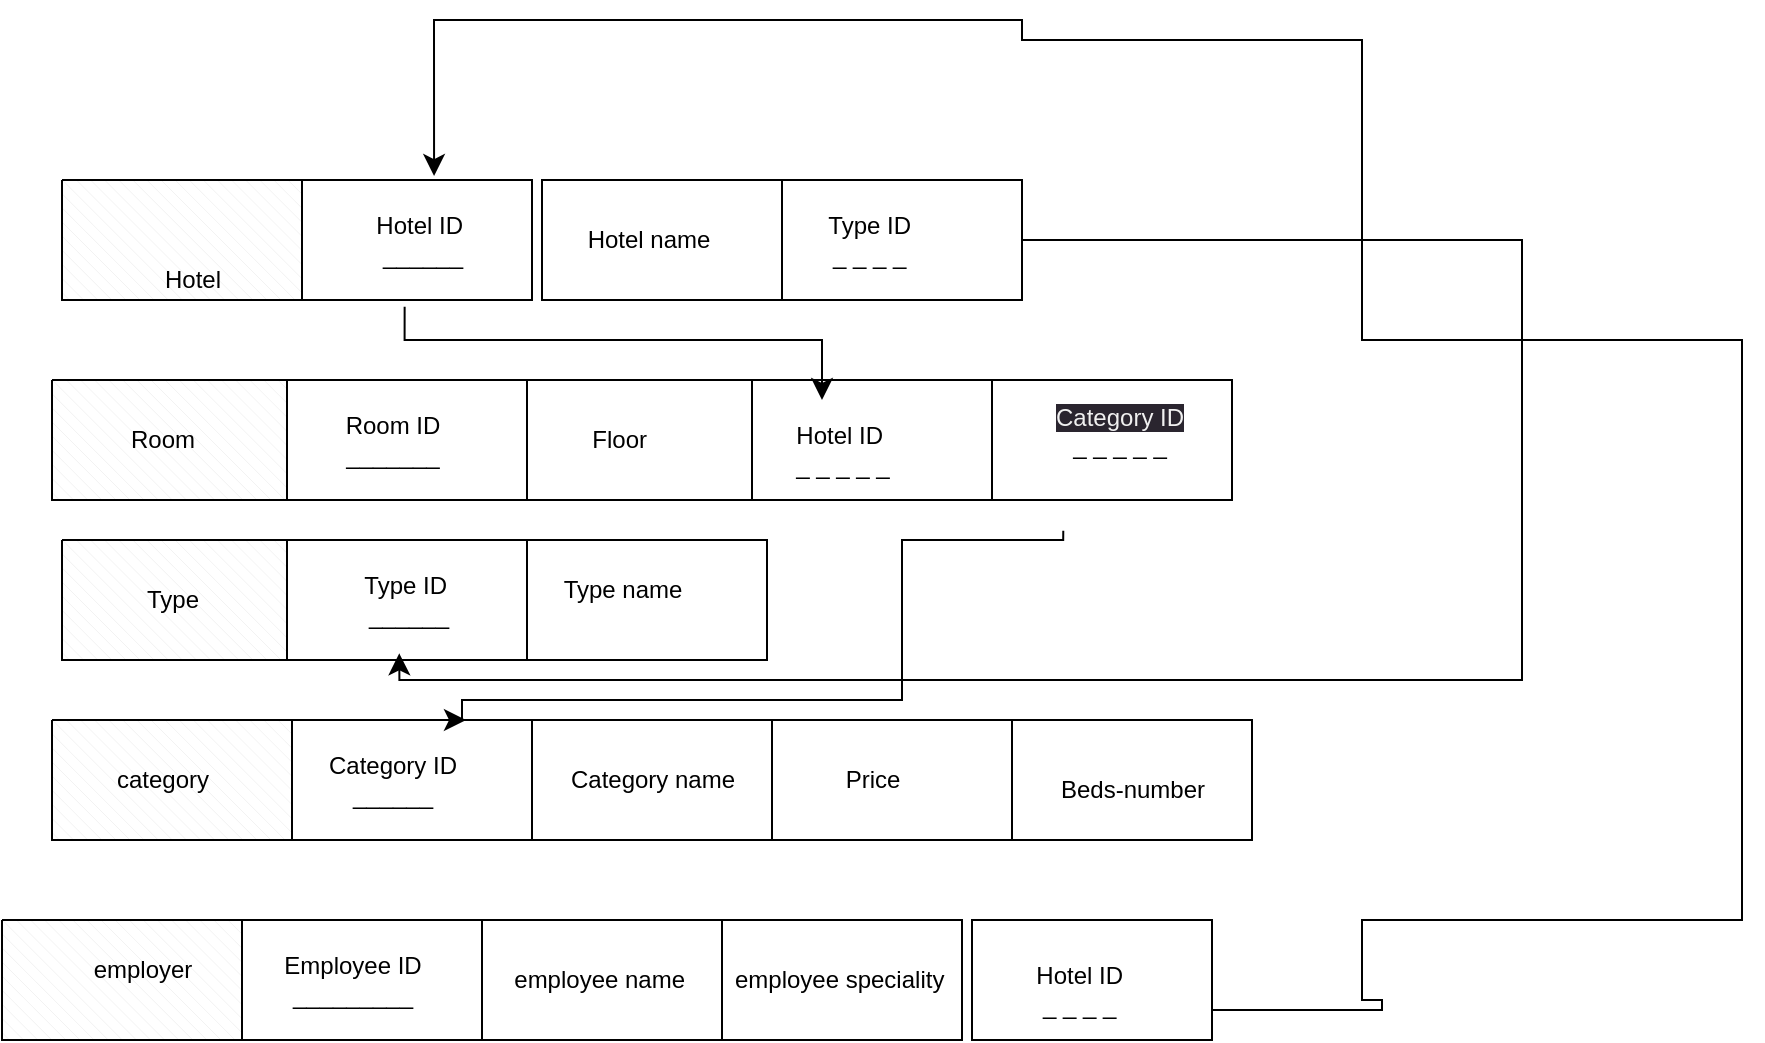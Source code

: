 <mxfile>
    <diagram id="Vxm0iWTjOjLqU62QZwYs" name="Page-1">
        <mxGraphModel dx="1998" dy="1938" grid="1" gridSize="10" guides="1" tooltips="1" connect="1" arrows="1" fold="1" page="1" pageScale="1" pageWidth="850" pageHeight="1100" math="0" shadow="0">
            <root>
                <mxCell id="0"/>
                <mxCell id="1" parent="0"/>
                <mxCell id="2" value="" style="verticalLabelPosition=bottom;verticalAlign=top;html=1;shape=mxgraph.basic.rect;fillColor2=none;strokeWidth=1;size=20;indent=5;" parent="1" vertex="1">
                    <mxGeometry x="75" y="10" width="120" height="60" as="geometry"/>
                </mxCell>
                <mxCell id="3" value="" style="verticalLabelPosition=bottom;verticalAlign=top;html=1;shape=mxgraph.basic.rect;fillColor2=none;strokeWidth=1;size=20;indent=0;" parent="1" vertex="1">
                    <mxGeometry x="200" y="10" width="120" height="60" as="geometry"/>
                </mxCell>
                <mxCell id="4" value="" style="verticalLabelPosition=bottom;verticalAlign=top;html=1;shape=mxgraph.basic.rect;fillColor2=none;strokeWidth=1;size=20;indent=5;" parent="1" vertex="1">
                    <mxGeometry x="290" y="380" width="120" height="60" as="geometry"/>
                </mxCell>
                <mxCell id="6" value="" style="verticalLabelPosition=bottom;verticalAlign=top;html=1;shape=mxgraph.basic.rect;fillColor2=none;strokeWidth=1;size=20;indent=5;" parent="1" vertex="1">
                    <mxGeometry x="315" y="280" width="120" height="60" as="geometry"/>
                </mxCell>
                <mxCell id="8" value="" style="verticalLabelPosition=bottom;verticalAlign=top;html=1;shape=mxgraph.basic.patternFillRect;fillStyle=diagRev;step=5;fillStrokeWidth=0.2;fillStrokeColor=#dddddd;" parent="1" vertex="1">
                    <mxGeometry x="-40" y="10" width="120" height="60" as="geometry"/>
                </mxCell>
                <mxCell id="9" value="Hotel" style="text;html=1;align=center;verticalAlign=middle;resizable=0;points=[];autosize=1;strokeColor=none;fillColor=none;" parent="1" vertex="1">
                    <mxGeometry y="45" width="50" height="30" as="geometry"/>
                </mxCell>
                <mxCell id="11" value="" style="verticalLabelPosition=bottom;verticalAlign=top;html=1;shape=mxgraph.basic.rect;fillColor2=none;strokeWidth=1;size=20;indent=0;" parent="1" vertex="1">
                    <mxGeometry x="75" y="280" width="120" height="60" as="geometry"/>
                </mxCell>
                <mxCell id="12" value="" style="verticalLabelPosition=bottom;verticalAlign=top;html=1;shape=mxgraph.basic.rect;fillColor2=none;strokeWidth=1;size=20;indent=5;" parent="1" vertex="1">
                    <mxGeometry x="195" y="280" width="120" height="60" as="geometry"/>
                </mxCell>
                <mxCell id="19" value="" style="verticalLabelPosition=bottom;verticalAlign=top;html=1;shape=mxgraph.basic.patternFillRect;fillStyle=diagRev;step=5;fillStrokeWidth=0.2;fillStrokeColor=#dddddd;" parent="1" vertex="1">
                    <mxGeometry x="-45" y="280" width="120" height="60" as="geometry"/>
                </mxCell>
                <mxCell id="22" value="category" style="text;html=1;align=center;verticalAlign=middle;resizable=0;points=[];autosize=1;strokeColor=none;fillColor=none;" parent="1" vertex="1">
                    <mxGeometry x="-25" y="295" width="70" height="30" as="geometry"/>
                </mxCell>
                <mxCell id="25" value="" style="verticalLabelPosition=bottom;verticalAlign=top;html=1;shape=mxgraph.basic.patternFillRect;fillStyle=diagRev;step=5;fillStrokeWidth=0.2;fillStrokeColor=#dddddd;" parent="1" vertex="1">
                    <mxGeometry x="-70" y="380" width="120" height="60" as="geometry"/>
                </mxCell>
                <mxCell id="32" value="" style="verticalLabelPosition=bottom;verticalAlign=top;html=1;shape=mxgraph.basic.rect;fillColor2=none;strokeWidth=1;size=20;indent=5;" parent="1" vertex="1">
                    <mxGeometry x="50" y="380" width="120" height="60" as="geometry"/>
                </mxCell>
                <mxCell id="33" value="" style="verticalLabelPosition=bottom;verticalAlign=top;html=1;shape=mxgraph.basic.rect;fillColor2=none;strokeWidth=1;size=20;indent=0;" parent="1" vertex="1">
                    <mxGeometry x="170" y="380" width="120" height="60" as="geometry"/>
                </mxCell>
                <mxCell id="34" value="employer" style="text;html=1;align=center;verticalAlign=middle;resizable=0;points=[];autosize=1;strokeColor=none;fillColor=none;" parent="1" vertex="1">
                    <mxGeometry x="-35" y="390" width="70" height="30" as="geometry"/>
                </mxCell>
                <mxCell id="35" value="" style="verticalLabelPosition=bottom;verticalAlign=top;html=1;shape=mxgraph.basic.patternFillRect;fillStyle=diagRev;step=5;fillStrokeWidth=0.2;fillStrokeColor=#dddddd;" parent="1" vertex="1">
                    <mxGeometry x="-40" y="190" width="120" height="60" as="geometry"/>
                </mxCell>
                <mxCell id="36" value="" style="verticalLabelPosition=bottom;verticalAlign=top;html=1;shape=mxgraph.basic.rect;fillColor2=none;strokeWidth=1;size=20;indent=5;" parent="1" vertex="1">
                    <mxGeometry x="72.5" y="190" width="120" height="60" as="geometry"/>
                </mxCell>
                <mxCell id="37" value="" style="verticalLabelPosition=bottom;verticalAlign=top;html=1;shape=mxgraph.basic.rect;fillColor2=none;strokeWidth=1;size=20;indent=0;" parent="1" vertex="1">
                    <mxGeometry x="192.5" y="190" width="120" height="60" as="geometry"/>
                </mxCell>
                <mxCell id="38" value="" style="verticalLabelPosition=bottom;verticalAlign=top;html=1;shape=mxgraph.basic.patternFillRect;fillStyle=diagRev;step=5;fillStrokeWidth=0.2;fillStrokeColor=#dddddd;" parent="1" vertex="1">
                    <mxGeometry x="-45" y="110" width="120" height="60" as="geometry"/>
                </mxCell>
                <mxCell id="39" value="" style="verticalLabelPosition=bottom;verticalAlign=top;html=1;shape=mxgraph.basic.rect;fillColor2=none;strokeWidth=1;size=20;indent=5;" parent="1" vertex="1">
                    <mxGeometry x="72.5" y="110" width="120" height="60" as="geometry"/>
                </mxCell>
                <mxCell id="59" value="" style="edgeStyle=none;html=1;" edge="1" parent="1" source="40" target="58">
                    <mxGeometry relative="1" as="geometry"/>
                </mxCell>
                <mxCell id="40" value="" style="verticalLabelPosition=bottom;verticalAlign=top;html=1;shape=mxgraph.basic.rect;fillColor2=none;strokeWidth=1;size=20;indent=0;" parent="1" vertex="1">
                    <mxGeometry x="192.5" y="110" width="120" height="60" as="geometry"/>
                </mxCell>
                <mxCell id="41" value="Room&lt;br&gt;" style="text;html=1;align=center;verticalAlign=middle;resizable=0;points=[];autosize=1;strokeColor=none;fillColor=none;" vertex="1" parent="1">
                    <mxGeometry x="-20" y="125" width="60" height="30" as="geometry"/>
                </mxCell>
                <mxCell id="42" value="Type" style="text;html=1;align=center;verticalAlign=middle;resizable=0;points=[];autosize=1;strokeColor=none;fillColor=none;" vertex="1" parent="1">
                    <mxGeometry x="-10" y="205" width="50" height="30" as="geometry"/>
                </mxCell>
                <mxCell id="43" value="Hotel ID&amp;nbsp;&lt;br&gt;______" style="text;html=1;align=center;verticalAlign=middle;resizable=0;points=[];autosize=1;strokeColor=none;fillColor=none;" vertex="1" parent="1">
                    <mxGeometry x="105" y="20" width="70" height="40" as="geometry"/>
                </mxCell>
                <mxCell id="44" value="Hotel name" style="text;html=1;align=center;verticalAlign=middle;resizable=0;points=[];autosize=1;strokeColor=none;fillColor=none;" vertex="1" parent="1">
                    <mxGeometry x="212.5" y="25" width="80" height="30" as="geometry"/>
                </mxCell>
                <mxCell id="45" value="Type ID&amp;nbsp;&lt;br&gt;______" style="text;html=1;align=center;verticalAlign=middle;resizable=0;points=[];autosize=1;strokeColor=none;fillColor=none;" vertex="1" parent="1">
                    <mxGeometry x="97.5" y="200" width="70" height="40" as="geometry"/>
                </mxCell>
                <mxCell id="46" value="Type name" style="text;html=1;align=center;verticalAlign=middle;resizable=0;points=[];autosize=1;strokeColor=none;fillColor=none;" vertex="1" parent="1">
                    <mxGeometry x="200" y="200" width="80" height="30" as="geometry"/>
                </mxCell>
                <mxCell id="47" value="Room ID&lt;br&gt;_______" style="text;html=1;align=center;verticalAlign=middle;resizable=0;points=[];autosize=1;strokeColor=none;fillColor=none;" vertex="1" parent="1">
                    <mxGeometry x="90" y="120" width="70" height="40" as="geometry"/>
                </mxCell>
                <mxCell id="48" value="Floor&amp;nbsp;" style="text;html=1;align=center;verticalAlign=middle;resizable=0;points=[];autosize=1;strokeColor=none;fillColor=none;" vertex="1" parent="1">
                    <mxGeometry x="215" y="125" width="50" height="30" as="geometry"/>
                </mxCell>
                <mxCell id="49" value="Employee ID&lt;br&gt;_________" style="text;html=1;align=center;verticalAlign=middle;resizable=0;points=[];autosize=1;strokeColor=none;fillColor=none;" vertex="1" parent="1">
                    <mxGeometry x="60" y="390" width="90" height="40" as="geometry"/>
                </mxCell>
                <mxCell id="50" value="employee name&amp;nbsp;" style="text;html=1;align=center;verticalAlign=middle;resizable=0;points=[];autosize=1;strokeColor=none;fillColor=none;" vertex="1" parent="1">
                    <mxGeometry x="175" y="395" width="110" height="30" as="geometry"/>
                </mxCell>
                <mxCell id="51" value="employee speciality&amp;nbsp;" style="text;html=1;align=center;verticalAlign=middle;resizable=0;points=[];autosize=1;strokeColor=none;fillColor=none;" vertex="1" parent="1">
                    <mxGeometry x="285" y="395" width="130" height="30" as="geometry"/>
                </mxCell>
                <mxCell id="52" value="Category ID&lt;br&gt;______" style="text;html=1;align=center;verticalAlign=middle;resizable=0;points=[];autosize=1;strokeColor=none;fillColor=none;" vertex="1" parent="1">
                    <mxGeometry x="80" y="290" width="90" height="40" as="geometry"/>
                </mxCell>
                <mxCell id="53" value="Category name" style="text;html=1;align=center;verticalAlign=middle;resizable=0;points=[];autosize=1;strokeColor=none;fillColor=none;" vertex="1" parent="1">
                    <mxGeometry x="200" y="295" width="110" height="30" as="geometry"/>
                </mxCell>
                <mxCell id="54" value="Price" style="text;html=1;align=center;verticalAlign=middle;resizable=0;points=[];autosize=1;strokeColor=none;fillColor=none;" vertex="1" parent="1">
                    <mxGeometry x="340" y="295" width="50" height="30" as="geometry"/>
                </mxCell>
                <mxCell id="55" value="Beds-number" style="text;html=1;align=center;verticalAlign=middle;resizable=0;points=[];autosize=1;strokeColor=none;fillColor=none;" vertex="1" parent="1">
                    <mxGeometry x="445" y="300" width="100" height="30" as="geometry"/>
                </mxCell>
                <mxCell id="57" value="" style="verticalLabelPosition=bottom;verticalAlign=top;html=1;shape=mxgraph.basic.rect;fillColor2=none;strokeWidth=1;size=20;indent=5;fillColor=none;" vertex="1" parent="1">
                    <mxGeometry x="435" y="280" width="120" height="60" as="geometry"/>
                </mxCell>
                <mxCell id="58" value="" style="whiteSpace=wrap;html=1;verticalAlign=top;strokeWidth=1;" vertex="1" parent="1">
                    <mxGeometry x="305" y="110" width="120" height="60" as="geometry"/>
                </mxCell>
                <mxCell id="60" value="Hotel ID&amp;nbsp;&lt;br&gt;_ _ _ _ _" style="text;html=1;align=center;verticalAlign=middle;resizable=0;points=[];autosize=1;strokeColor=none;fillColor=none;" vertex="1" parent="1">
                    <mxGeometry x="315" y="125" width="70" height="40" as="geometry"/>
                </mxCell>
                <mxCell id="61" value="&lt;span style=&quot;color: rgb(240, 240, 240); font-family: Helvetica; font-size: 12px; font-style: normal; font-variant-ligatures: normal; font-variant-caps: normal; font-weight: 400; letter-spacing: normal; orphans: 2; text-align: center; text-indent: 0px; text-transform: none; widows: 2; word-spacing: 0px; -webkit-text-stroke-width: 0px; background-color: rgb(42, 37, 47); text-decoration-thickness: initial; text-decoration-style: initial; text-decoration-color: initial; float: none; display: inline !important;&quot;&gt;Category ID&lt;/span&gt;&lt;br style=&quot;border-color: rgb(0, 0, 0); color: rgb(240, 240, 240); font-family: Helvetica; font-size: 12px; font-style: normal; font-variant-ligatures: normal; font-variant-caps: normal; font-weight: 400; letter-spacing: normal; orphans: 2; text-align: center; text-indent: 0px; text-transform: none; widows: 2; word-spacing: 0px; -webkit-text-stroke-width: 0px; background-color: rgb(42, 37, 47); text-decoration-thickness: initial; text-decoration-style: initial; text-decoration-color: initial;&quot;&gt;&lt;div style=&quot;text-align: center;&quot;&gt;&lt;span style=&quot;background-color: initial;&quot;&gt;_ _ _ _ _&lt;/span&gt;&lt;/div&gt;" style="text;whiteSpace=wrap;html=1;" vertex="1" parent="1">
                    <mxGeometry x="455" y="115" width="100" height="50" as="geometry"/>
                </mxCell>
                <mxCell id="62" value="" style="whiteSpace=wrap;html=1;verticalAlign=top;strokeWidth=1;fillColor=none;" vertex="1" parent="1">
                    <mxGeometry x="425" y="110" width="120" height="60" as="geometry"/>
                </mxCell>
                <mxCell id="63" value="" style="whiteSpace=wrap;html=1;fillColor=none;" vertex="1" parent="1">
                    <mxGeometry x="415" y="380" width="120" height="60" as="geometry"/>
                </mxCell>
                <mxCell id="64" value="Hotel ID&amp;nbsp;&lt;br&gt;_ _ _ _&amp;nbsp;" style="text;html=1;align=center;verticalAlign=middle;resizable=0;points=[];autosize=1;strokeColor=none;fillColor=none;" vertex="1" parent="1">
                    <mxGeometry x="435" y="395" width="70" height="40" as="geometry"/>
                </mxCell>
                <mxCell id="68" value="" style="edgeStyle=segmentEdgeStyle;endArrow=classic;html=1;curved=0;rounded=0;endSize=8;startSize=8;sourcePerimeterSpacing=0;targetPerimeterSpacing=0;elbow=vertical;exitX=0.376;exitY=1.333;exitDx=0;exitDy=0;exitPerimeter=0;" edge="1" parent="1" source="43">
                    <mxGeometry width="100" relative="1" as="geometry">
                        <mxPoint x="700" y="220" as="sourcePoint"/>
                        <mxPoint x="340" y="120" as="targetPoint"/>
                        <Array as="points">
                            <mxPoint x="131" y="90"/>
                            <mxPoint x="340" y="90"/>
                        </Array>
                    </mxGeometry>
                </mxCell>
                <mxCell id="69" value="" style="edgeStyle=segmentEdgeStyle;endArrow=classic;html=1;curved=0;rounded=0;endSize=8;startSize=8;sourcePerimeterSpacing=0;targetPerimeterSpacing=0;elbow=vertical;exitX=0.297;exitY=1.256;exitDx=0;exitDy=0;exitPerimeter=0;entryX=0.911;entryY=-0.25;entryDx=0;entryDy=0;entryPerimeter=0;" edge="1" parent="1" source="62" target="52">
                    <mxGeometry width="100" relative="1" as="geometry">
                        <mxPoint x="640" y="230" as="sourcePoint"/>
                        <mxPoint x="740" y="270" as="targetPoint"/>
                        <Array as="points">
                            <mxPoint x="461" y="190"/>
                            <mxPoint x="380" y="190"/>
                            <mxPoint x="380" y="270"/>
                            <mxPoint x="160" y="270"/>
                            <mxPoint x="160" y="280"/>
                        </Array>
                    </mxGeometry>
                </mxCell>
                <mxCell id="70" value="" style="edgeStyle=segmentEdgeStyle;endArrow=classic;html=1;curved=0;rounded=0;endSize=8;startSize=8;sourcePerimeterSpacing=0;targetPerimeterSpacing=0;elbow=vertical;exitX=1;exitY=0.75;exitDx=0;exitDy=0;entryX=0.592;entryY=-0.033;entryDx=0;entryDy=0;entryPerimeter=0;" edge="1" parent="1" source="63" target="2">
                    <mxGeometry width="100" relative="1" as="geometry">
                        <mxPoint x="620" y="440" as="sourcePoint"/>
                        <mxPoint x="140" y="-80" as="targetPoint"/>
                        <Array as="points">
                            <mxPoint x="620" y="425"/>
                            <mxPoint x="620" y="420"/>
                            <mxPoint x="610" y="420"/>
                            <mxPoint x="610" y="380"/>
                            <mxPoint x="800" y="380"/>
                            <mxPoint x="800" y="90"/>
                            <mxPoint x="610" y="90"/>
                            <mxPoint x="610" y="-60"/>
                            <mxPoint x="440" y="-60"/>
                            <mxPoint x="440" y="-70"/>
                            <mxPoint x="146" y="-70"/>
                        </Array>
                    </mxGeometry>
                </mxCell>
                <mxCell id="71" value="" style="whiteSpace=wrap;html=1;fillColor=none;" vertex="1" parent="1">
                    <mxGeometry x="320" y="10" width="120" height="60" as="geometry"/>
                </mxCell>
                <mxCell id="72" value="Type ID&amp;nbsp;&lt;br&gt;_ _ _ _&amp;nbsp;" style="text;html=1;align=center;verticalAlign=middle;resizable=0;points=[];autosize=1;strokeColor=none;fillColor=none;" vertex="1" parent="1">
                    <mxGeometry x="330" y="20" width="70" height="40" as="geometry"/>
                </mxCell>
                <mxCell id="75" value="" style="edgeStyle=segmentEdgeStyle;endArrow=classic;html=1;curved=0;rounded=0;endSize=8;startSize=8;sourcePerimeterSpacing=0;targetPerimeterSpacing=0;elbow=vertical;exitX=1;exitY=0.5;exitDx=0;exitDy=0;entryX=0.445;entryY=1.167;entryDx=0;entryDy=0;entryPerimeter=0;" edge="1" parent="1" source="71" target="45">
                    <mxGeometry width="100" relative="1" as="geometry">
                        <mxPoint x="640" y="220" as="sourcePoint"/>
                        <mxPoint x="500" y="240" as="targetPoint"/>
                        <Array as="points">
                            <mxPoint x="690" y="40"/>
                            <mxPoint x="690" y="260"/>
                            <mxPoint x="129" y="260"/>
                        </Array>
                    </mxGeometry>
                </mxCell>
            </root>
        </mxGraphModel>
    </diagram>
</mxfile>